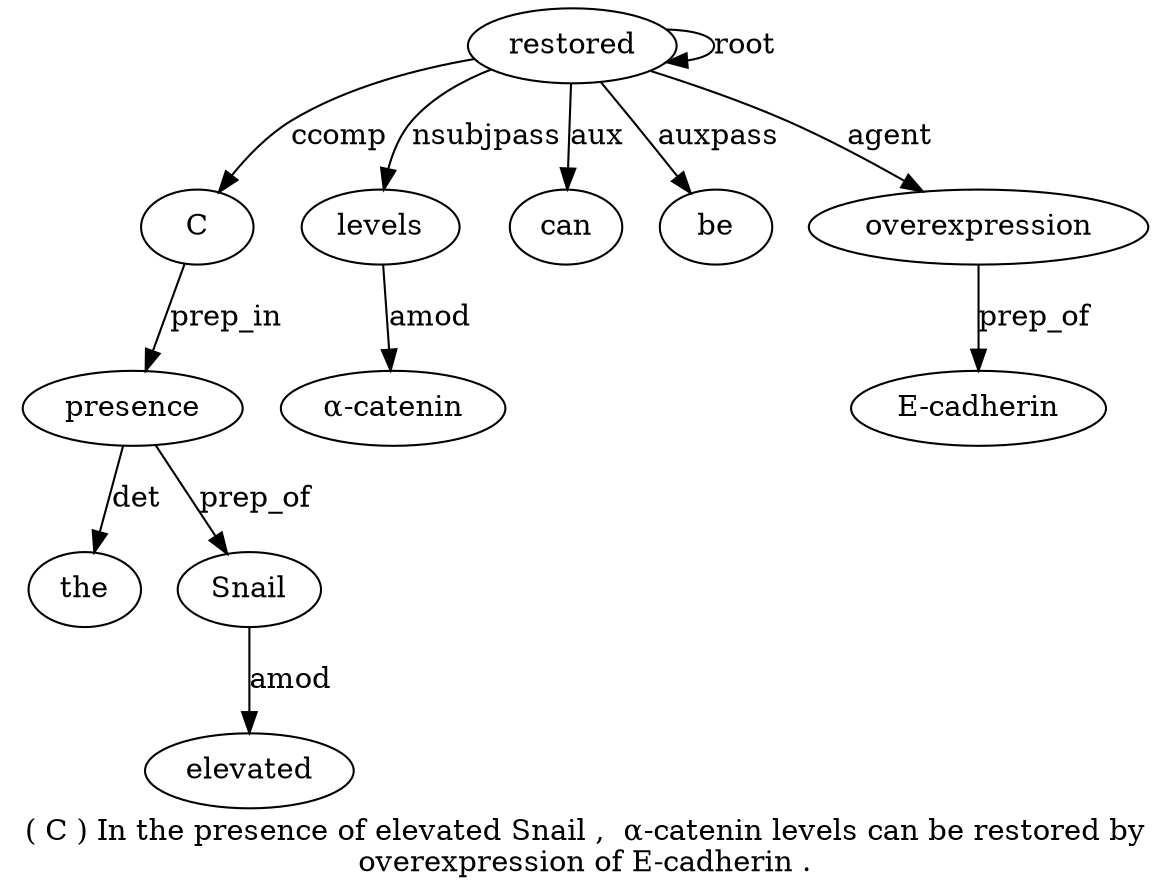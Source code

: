 digraph "( C ) In the presence of elevated Snail ,  α-catenin levels can be restored by overexpression of E-cadherin ." {
label="( C ) In the presence of elevated Snail ,  α-catenin levels can be restored by
overexpression of E-cadherin .";
restored15 [style=filled, fillcolor=white, label=restored];
C2 [style=filled, fillcolor=white, label=C];
restored15 -> C2  [label=ccomp];
presence6 [style=filled, fillcolor=white, label=presence];
the5 [style=filled, fillcolor=white, label=the];
presence6 -> the5  [label=det];
C2 -> presence6  [label=prep_in];
Snail9 [style=filled, fillcolor=white, label=Snail];
elevated8 [style=filled, fillcolor=white, label=elevated];
Snail9 -> elevated8  [label=amod];
presence6 -> Snail9  [label=prep_of];
levels12 [style=filled, fillcolor=white, label=levels];
"α-catenin11" [style=filled, fillcolor=white, label="α-catenin"];
levels12 -> "α-catenin11"  [label=amod];
restored15 -> levels12  [label=nsubjpass];
can13 [style=filled, fillcolor=white, label=can];
restored15 -> can13  [label=aux];
be14 [style=filled, fillcolor=white, label=be];
restored15 -> be14  [label=auxpass];
restored15 -> restored15  [label=root];
overexpression17 [style=filled, fillcolor=white, label=overexpression];
restored15 -> overexpression17  [label=agent];
"E-cadherin19" [style=filled, fillcolor=white, label="E-cadherin"];
overexpression17 -> "E-cadherin19"  [label=prep_of];
}
